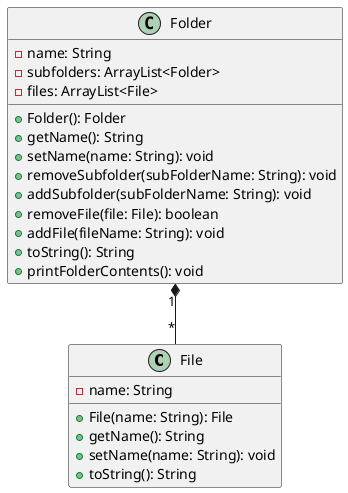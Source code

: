 @startuml
'https://plantuml.com/class-diagram

class File {
    - name: String
    + File(name: String): File
    + getName(): String
    + setName(name: String): void
    + toString(): String
}


Folder "1" *-- "*" File
class Folder {
    - name: String
    - subfolders: ArrayList<Folder>
    - files: ArrayList<File>
    + Folder(): Folder
    + getName(): String
    + setName(name: String): void
    + removeSubfolder(subFolderName: String): void
    + addSubfolder(subFolderName: String): void
    + removeFile(file: File): boolean
    + addFile(fileName: String): void
    + toString(): String
    + printFolderContents(): void
}

@enduml